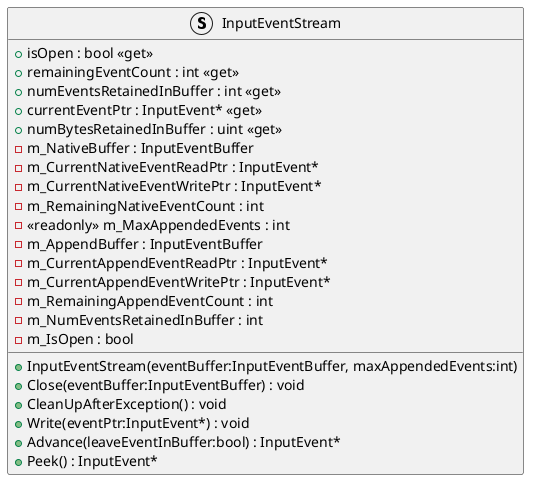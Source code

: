 @startuml
struct InputEventStream {
    + isOpen : bool <<get>>
    + remainingEventCount : int <<get>>
    + numEventsRetainedInBuffer : int <<get>>
    + currentEventPtr : InputEvent* <<get>>
    + numBytesRetainedInBuffer : uint <<get>>
    + InputEventStream(eventBuffer:InputEventBuffer, maxAppendedEvents:int)
    + Close(eventBuffer:InputEventBuffer) : void
    + CleanUpAfterException() : void
    + Write(eventPtr:InputEvent*) : void
    + Advance(leaveEventInBuffer:bool) : InputEvent*
    + Peek() : InputEvent*
    - m_NativeBuffer : InputEventBuffer
    - m_CurrentNativeEventReadPtr : InputEvent*
    - m_CurrentNativeEventWritePtr : InputEvent*
    - m_RemainingNativeEventCount : int
    - <<readonly>> m_MaxAppendedEvents : int
    - m_AppendBuffer : InputEventBuffer
    - m_CurrentAppendEventReadPtr : InputEvent*
    - m_CurrentAppendEventWritePtr : InputEvent*
    - m_RemainingAppendEventCount : int
    - m_NumEventsRetainedInBuffer : int
    - m_IsOpen : bool
}
@enduml
